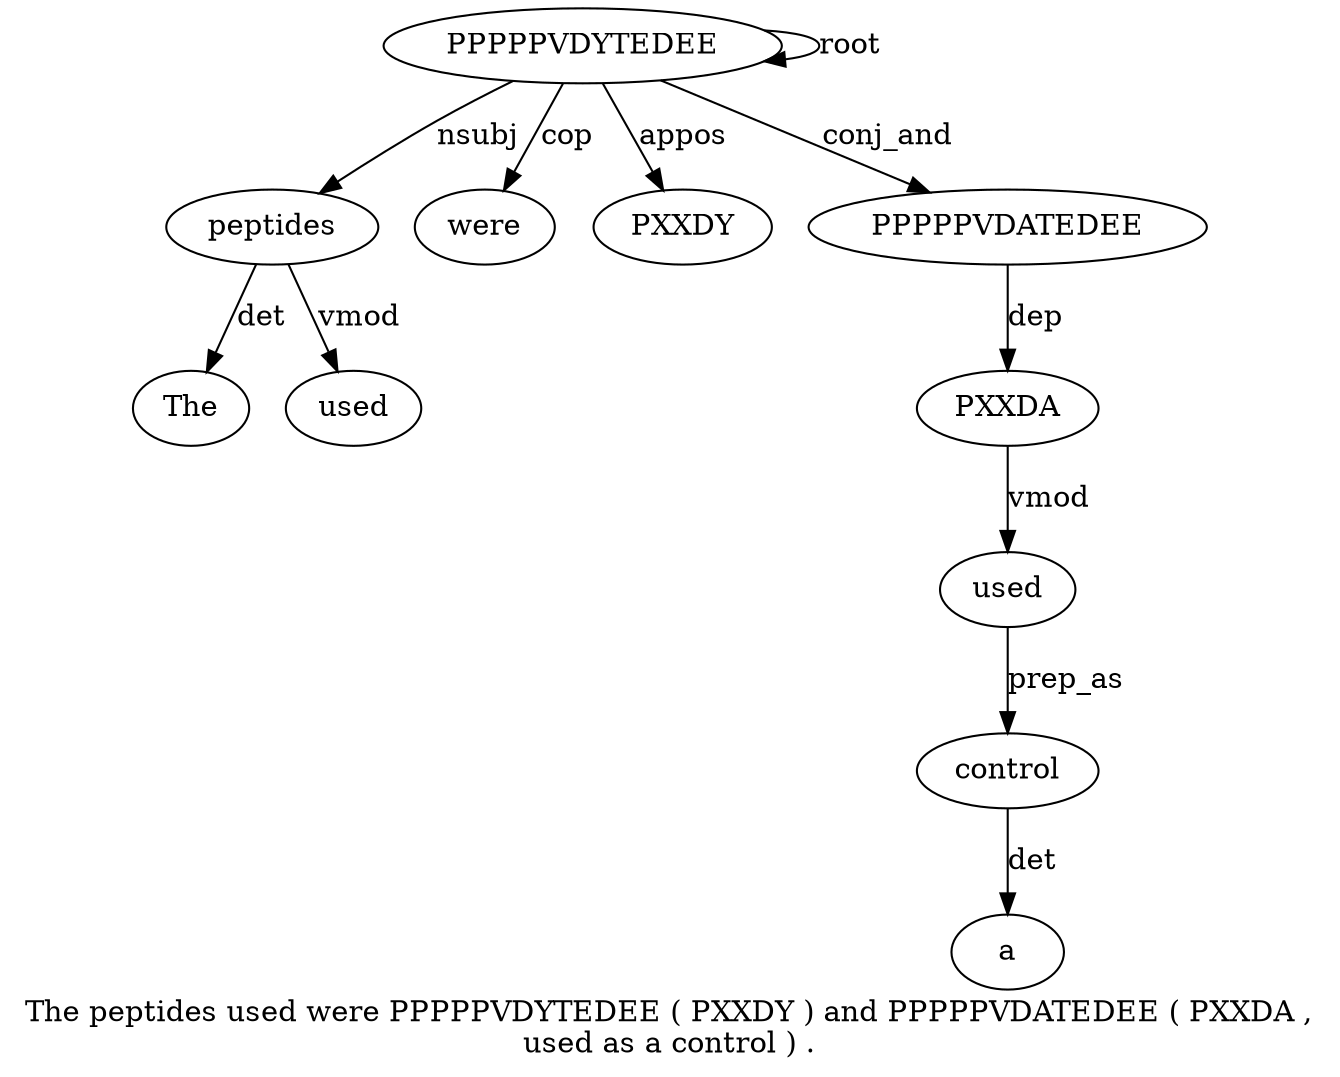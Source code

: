 digraph "The peptides used were PPPPPVDYTEDEE ( PXXDY ) and PPPPPVDATEDEE ( PXXDA ,  used as a control ) ." {
label="The peptides used were PPPPPVDYTEDEE ( PXXDY ) and PPPPPVDATEDEE ( PXXDA ,
used as a control ) .";
peptides2 [style=filled, fillcolor=white, label=peptides];
The1 [style=filled, fillcolor=white, label=The];
peptides2 -> The1  [label=det];
PPPPPVDYTEDEE5 [style=filled, fillcolor=white, label=PPPPPVDYTEDEE];
PPPPPVDYTEDEE5 -> peptides2  [label=nsubj];
used3 [style=filled, fillcolor=white, label=used];
peptides2 -> used3  [label=vmod];
were4 [style=filled, fillcolor=white, label=were];
PPPPPVDYTEDEE5 -> were4  [label=cop];
PPPPPVDYTEDEE5 -> PPPPPVDYTEDEE5  [label=root];
PXXDY7 [style=filled, fillcolor=white, label=PXXDY];
PPPPPVDYTEDEE5 -> PXXDY7  [label=appos];
PPPPPVDATEDEE10 [style=filled, fillcolor=white, label=PPPPPVDATEDEE];
PPPPPVDYTEDEE5 -> PPPPPVDATEDEE10  [label=conj_and];
PXXDA12 [style=filled, fillcolor=white, label=PXXDA];
PPPPPVDATEDEE10 -> PXXDA12  [label=dep];
used14 [style=filled, fillcolor=white, label=used];
PXXDA12 -> used14  [label=vmod];
control17 [style=filled, fillcolor=white, label=control];
a16 [style=filled, fillcolor=white, label=a];
control17 -> a16  [label=det];
used14 -> control17  [label=prep_as];
}
